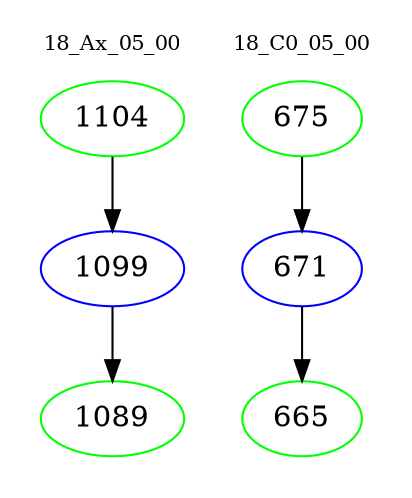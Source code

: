 digraph{
subgraph cluster_0 {
color = white
label = "18_Ax_05_00";
fontsize=10;
T0_1104 [label="1104", color="green"]
T0_1104 -> T0_1099 [color="black"]
T0_1099 [label="1099", color="blue"]
T0_1099 -> T0_1089 [color="black"]
T0_1089 [label="1089", color="green"]
}
subgraph cluster_1 {
color = white
label = "18_C0_05_00";
fontsize=10;
T1_675 [label="675", color="green"]
T1_675 -> T1_671 [color="black"]
T1_671 [label="671", color="blue"]
T1_671 -> T1_665 [color="black"]
T1_665 [label="665", color="green"]
}
}
